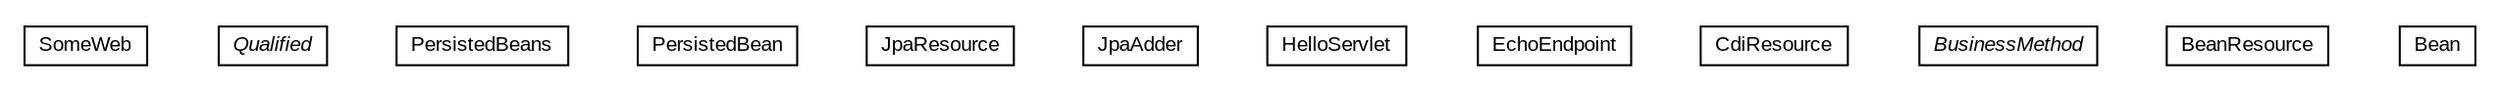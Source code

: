 #!/usr/local/bin/dot
#
# Class diagram 
# Generated by UMLGraph version R5_6-24-gf6e263 (http://www.umlgraph.org/)
#

digraph G {
	edge [fontname="arial",fontsize=10,labelfontname="arial",labelfontsize=10];
	node [fontname="arial",fontsize=10,shape=plaintext];
	nodesep=0.25;
	ranksep=0.5;
	// net.trajano.app.SomeWeb
	c35 [label=<<table title="net.trajano.app.SomeWeb" border="0" cellborder="1" cellspacing="0" cellpadding="2" port="p" href="./SomeWeb.html">
		<tr><td><table border="0" cellspacing="0" cellpadding="1">
<tr><td align="center" balign="center"> SomeWeb </td></tr>
		</table></td></tr>
		</table>>, URL="./SomeWeb.html", fontname="arial", fontcolor="black", fontsize=10.0];
	// net.trajano.app.Qualified
	c36 [label=<<table title="net.trajano.app.Qualified" border="0" cellborder="1" cellspacing="0" cellpadding="2" port="p" href="./Qualified.html">
		<tr><td><table border="0" cellspacing="0" cellpadding="1">
<tr><td align="center" balign="center"><font face="arial italic"> Qualified </font></td></tr>
		</table></td></tr>
		</table>>, URL="./Qualified.html", fontname="arial", fontcolor="black", fontsize=10.0];
	// net.trajano.app.PersistedBeans
	c37 [label=<<table title="net.trajano.app.PersistedBeans" border="0" cellborder="1" cellspacing="0" cellpadding="2" port="p" href="./PersistedBeans.html">
		<tr><td><table border="0" cellspacing="0" cellpadding="1">
<tr><td align="center" balign="center"> PersistedBeans </td></tr>
		</table></td></tr>
		</table>>, URL="./PersistedBeans.html", fontname="arial", fontcolor="black", fontsize=10.0];
	// net.trajano.app.PersistedBean
	c38 [label=<<table title="net.trajano.app.PersistedBean" border="0" cellborder="1" cellspacing="0" cellpadding="2" port="p" href="./PersistedBean.html">
		<tr><td><table border="0" cellspacing="0" cellpadding="1">
<tr><td align="center" balign="center"> PersistedBean </td></tr>
		</table></td></tr>
		</table>>, URL="./PersistedBean.html", fontname="arial", fontcolor="black", fontsize=10.0];
	// net.trajano.app.JpaResource
	c39 [label=<<table title="net.trajano.app.JpaResource" border="0" cellborder="1" cellspacing="0" cellpadding="2" port="p" href="./JpaResource.html">
		<tr><td><table border="0" cellspacing="0" cellpadding="1">
<tr><td align="center" balign="center"> JpaResource </td></tr>
		</table></td></tr>
		</table>>, URL="./JpaResource.html", fontname="arial", fontcolor="black", fontsize=10.0];
	// net.trajano.app.JpaAdder
	c40 [label=<<table title="net.trajano.app.JpaAdder" border="0" cellborder="1" cellspacing="0" cellpadding="2" port="p" href="./JpaAdder.html">
		<tr><td><table border="0" cellspacing="0" cellpadding="1">
<tr><td align="center" balign="center"> JpaAdder </td></tr>
		</table></td></tr>
		</table>>, URL="./JpaAdder.html", fontname="arial", fontcolor="black", fontsize=10.0];
	// net.trajano.app.HelloServlet
	c41 [label=<<table title="net.trajano.app.HelloServlet" border="0" cellborder="1" cellspacing="0" cellpadding="2" port="p" href="./HelloServlet.html">
		<tr><td><table border="0" cellspacing="0" cellpadding="1">
<tr><td align="center" balign="center"> HelloServlet </td></tr>
		</table></td></tr>
		</table>>, URL="./HelloServlet.html", fontname="arial", fontcolor="black", fontsize=10.0];
	// net.trajano.app.EchoEndpoint
	c42 [label=<<table title="net.trajano.app.EchoEndpoint" border="0" cellborder="1" cellspacing="0" cellpadding="2" port="p" href="./EchoEndpoint.html">
		<tr><td><table border="0" cellspacing="0" cellpadding="1">
<tr><td align="center" balign="center"> EchoEndpoint </td></tr>
		</table></td></tr>
		</table>>, URL="./EchoEndpoint.html", fontname="arial", fontcolor="black", fontsize=10.0];
	// net.trajano.app.CdiResource
	c43 [label=<<table title="net.trajano.app.CdiResource" border="0" cellborder="1" cellspacing="0" cellpadding="2" port="p" href="./CdiResource.html">
		<tr><td><table border="0" cellspacing="0" cellpadding="1">
<tr><td align="center" balign="center"> CdiResource </td></tr>
		</table></td></tr>
		</table>>, URL="./CdiResource.html", fontname="arial", fontcolor="black", fontsize=10.0];
	// net.trajano.app.BusinessMethod
	c44 [label=<<table title="net.trajano.app.BusinessMethod" border="0" cellborder="1" cellspacing="0" cellpadding="2" port="p" href="./BusinessMethod.html">
		<tr><td><table border="0" cellspacing="0" cellpadding="1">
<tr><td align="center" balign="center"><font face="arial italic"> BusinessMethod </font></td></tr>
		</table></td></tr>
		</table>>, URL="./BusinessMethod.html", fontname="arial", fontcolor="black", fontsize=10.0];
	// net.trajano.app.BeanResource
	c45 [label=<<table title="net.trajano.app.BeanResource" border="0" cellborder="1" cellspacing="0" cellpadding="2" port="p" href="./BeanResource.html">
		<tr><td><table border="0" cellspacing="0" cellpadding="1">
<tr><td align="center" balign="center"> BeanResource </td></tr>
		</table></td></tr>
		</table>>, URL="./BeanResource.html", fontname="arial", fontcolor="black", fontsize=10.0];
	// net.trajano.app.Bean
	c46 [label=<<table title="net.trajano.app.Bean" border="0" cellborder="1" cellspacing="0" cellpadding="2" port="p" href="./Bean.html">
		<tr><td><table border="0" cellspacing="0" cellpadding="1">
<tr><td align="center" balign="center"> Bean </td></tr>
		</table></td></tr>
		</table>>, URL="./Bean.html", fontname="arial", fontcolor="black", fontsize=10.0];
}

